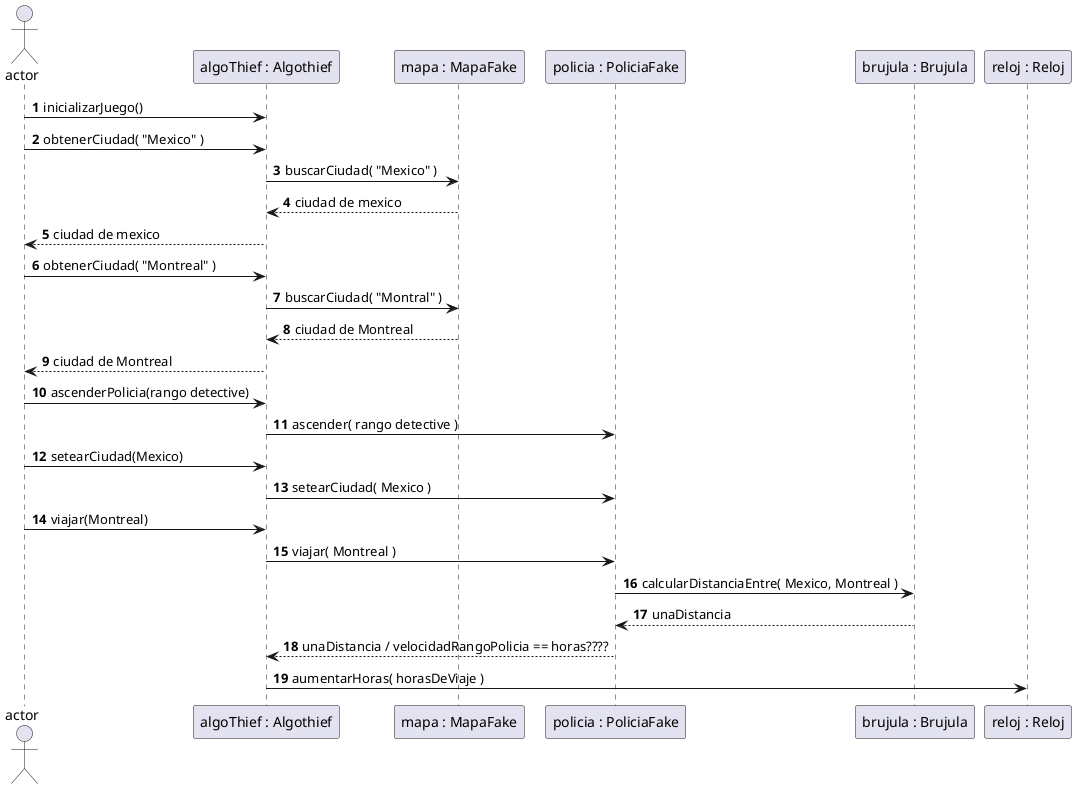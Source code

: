 @startuml
'https://plantuml.com/sequence-diagram

autonumber

Actor actor

actor -> "algoThief : Algothief"  : inicializarJuego()
actor -> "algoThief : Algothief" : obtenerCiudad( "Mexico" )
"algoThief : Algothief" -> "mapa : MapaFake" : buscarCiudad( "Mexico" )
"mapa : MapaFake" --> "algoThief : Algothief" : ciudad de mexico
"algoThief : Algothief" --> actor : ciudad de mexico
actor -> "algoThief : Algothief" : obtenerCiudad( "Montreal" )
"algoThief : Algothief" -> "mapa : MapaFake" : buscarCiudad( "Montral" )
"mapa : MapaFake" --> "algoThief : Algothief" : ciudad de Montreal
"algoThief : Algothief" --> actor : ciudad de Montreal
actor -> "algoThief : Algothief" : ascenderPolicia(rango detective)
"algoThief : Algothief" -> "policia : PoliciaFake" : ascender( rango detective )
actor -> "algoThief : Algothief" : setearCiudad(Mexico)
"algoThief : Algothief" -> "policia : PoliciaFake" : setearCiudad( Mexico )
actor -> "algoThief : Algothief" : viajar(Montreal)
"algoThief : Algothief"  -> "policia : PoliciaFake" : viajar( Montreal )
"policia : PoliciaFake" -> "brujula : Brujula" : calcularDistanciaEntre( Mexico, Montreal )
"brujula : Brujula" --> "policia : PoliciaFake" : unaDistancia
"policia : PoliciaFake" --> "algoThief : Algothief" : unaDistancia / velocidadRangoPolicia == horas????
"algoThief : Algothief" -> "reloj : Reloj" : aumentarHoras( horasDeViaje )

@enduml
